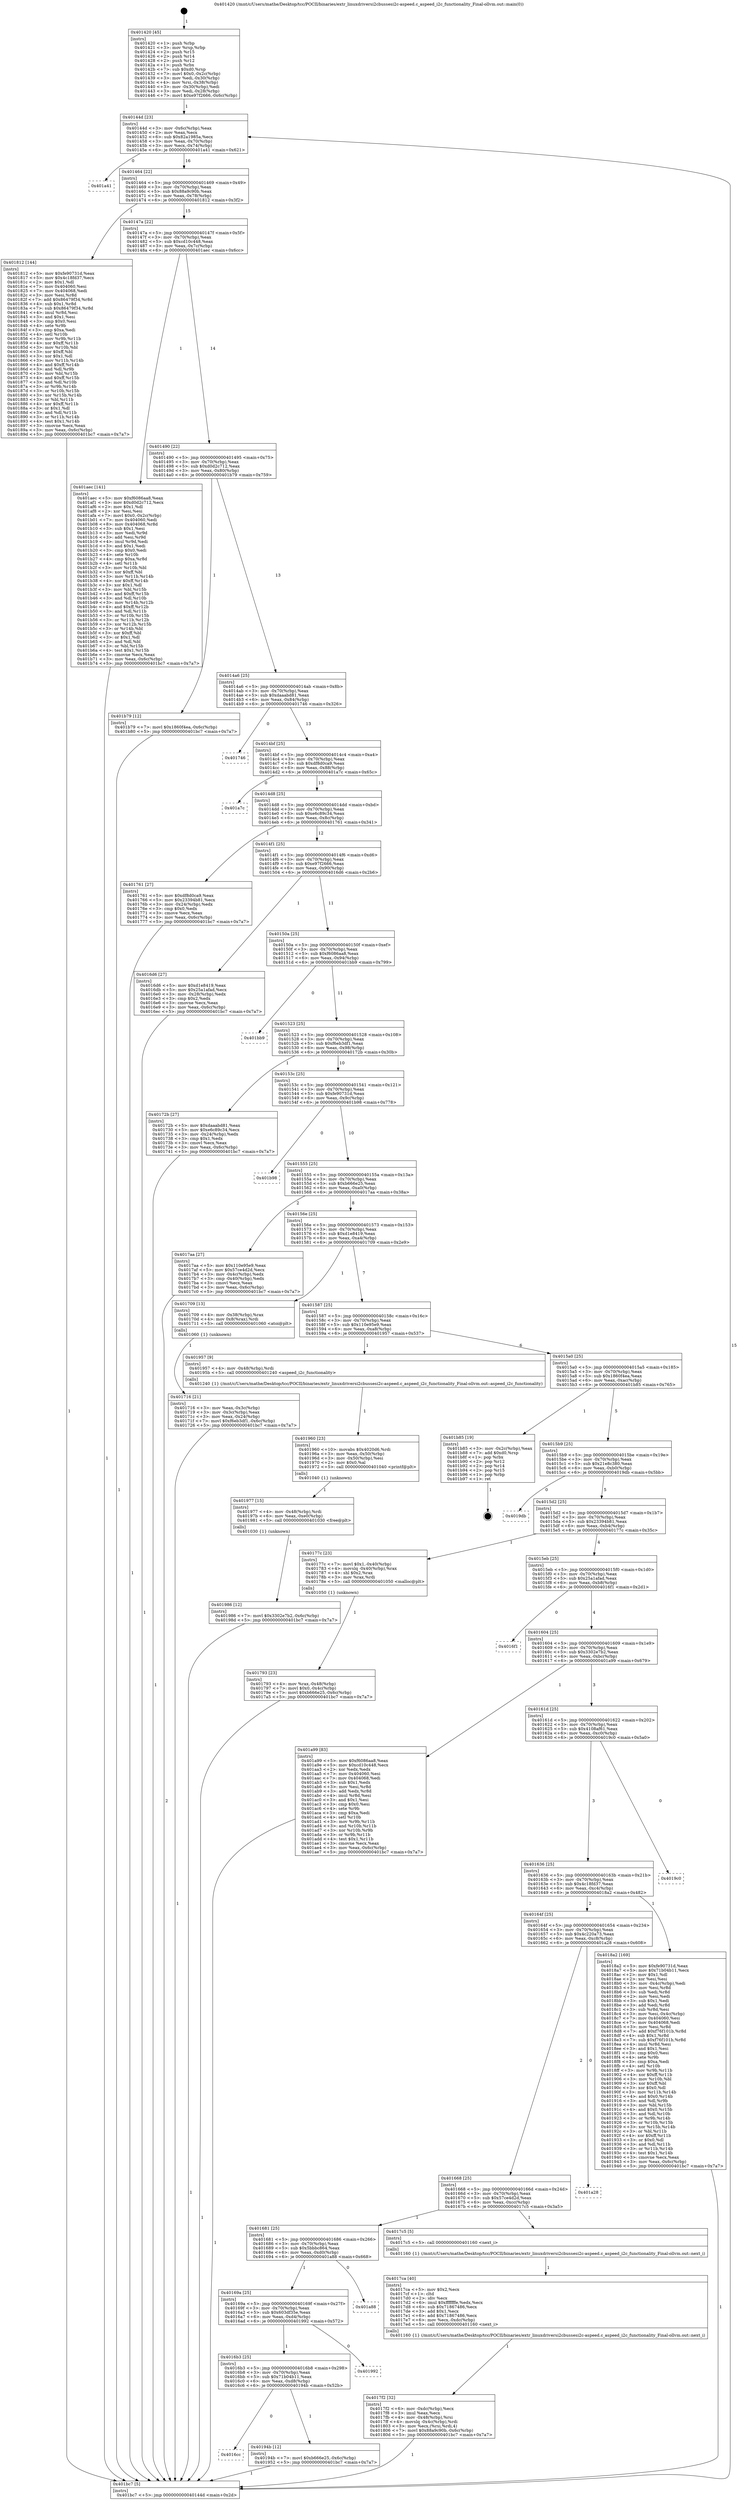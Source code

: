 digraph "0x401420" {
  label = "0x401420 (/mnt/c/Users/mathe/Desktop/tcc/POCII/binaries/extr_linuxdriversi2cbussesi2c-aspeed.c_aspeed_i2c_functionality_Final-ollvm.out::main(0))"
  labelloc = "t"
  node[shape=record]

  Entry [label="",width=0.3,height=0.3,shape=circle,fillcolor=black,style=filled]
  "0x40144d" [label="{
     0x40144d [23]\l
     | [instrs]\l
     &nbsp;&nbsp;0x40144d \<+3\>: mov -0x6c(%rbp),%eax\l
     &nbsp;&nbsp;0x401450 \<+2\>: mov %eax,%ecx\l
     &nbsp;&nbsp;0x401452 \<+6\>: sub $0x82a1985a,%ecx\l
     &nbsp;&nbsp;0x401458 \<+3\>: mov %eax,-0x70(%rbp)\l
     &nbsp;&nbsp;0x40145b \<+3\>: mov %ecx,-0x74(%rbp)\l
     &nbsp;&nbsp;0x40145e \<+6\>: je 0000000000401a41 \<main+0x621\>\l
  }"]
  "0x401a41" [label="{
     0x401a41\l
  }", style=dashed]
  "0x401464" [label="{
     0x401464 [22]\l
     | [instrs]\l
     &nbsp;&nbsp;0x401464 \<+5\>: jmp 0000000000401469 \<main+0x49\>\l
     &nbsp;&nbsp;0x401469 \<+3\>: mov -0x70(%rbp),%eax\l
     &nbsp;&nbsp;0x40146c \<+5\>: sub $0x88a9c90b,%eax\l
     &nbsp;&nbsp;0x401471 \<+3\>: mov %eax,-0x78(%rbp)\l
     &nbsp;&nbsp;0x401474 \<+6\>: je 0000000000401812 \<main+0x3f2\>\l
  }"]
  Exit [label="",width=0.3,height=0.3,shape=circle,fillcolor=black,style=filled,peripheries=2]
  "0x401812" [label="{
     0x401812 [144]\l
     | [instrs]\l
     &nbsp;&nbsp;0x401812 \<+5\>: mov $0xfe90731d,%eax\l
     &nbsp;&nbsp;0x401817 \<+5\>: mov $0x4c18fd37,%ecx\l
     &nbsp;&nbsp;0x40181c \<+2\>: mov $0x1,%dl\l
     &nbsp;&nbsp;0x40181e \<+7\>: mov 0x404060,%esi\l
     &nbsp;&nbsp;0x401825 \<+7\>: mov 0x404068,%edi\l
     &nbsp;&nbsp;0x40182c \<+3\>: mov %esi,%r8d\l
     &nbsp;&nbsp;0x40182f \<+7\>: add $0x86479f34,%r8d\l
     &nbsp;&nbsp;0x401836 \<+4\>: sub $0x1,%r8d\l
     &nbsp;&nbsp;0x40183a \<+7\>: sub $0x86479f34,%r8d\l
     &nbsp;&nbsp;0x401841 \<+4\>: imul %r8d,%esi\l
     &nbsp;&nbsp;0x401845 \<+3\>: and $0x1,%esi\l
     &nbsp;&nbsp;0x401848 \<+3\>: cmp $0x0,%esi\l
     &nbsp;&nbsp;0x40184b \<+4\>: sete %r9b\l
     &nbsp;&nbsp;0x40184f \<+3\>: cmp $0xa,%edi\l
     &nbsp;&nbsp;0x401852 \<+4\>: setl %r10b\l
     &nbsp;&nbsp;0x401856 \<+3\>: mov %r9b,%r11b\l
     &nbsp;&nbsp;0x401859 \<+4\>: xor $0xff,%r11b\l
     &nbsp;&nbsp;0x40185d \<+3\>: mov %r10b,%bl\l
     &nbsp;&nbsp;0x401860 \<+3\>: xor $0xff,%bl\l
     &nbsp;&nbsp;0x401863 \<+3\>: xor $0x1,%dl\l
     &nbsp;&nbsp;0x401866 \<+3\>: mov %r11b,%r14b\l
     &nbsp;&nbsp;0x401869 \<+4\>: and $0xff,%r14b\l
     &nbsp;&nbsp;0x40186d \<+3\>: and %dl,%r9b\l
     &nbsp;&nbsp;0x401870 \<+3\>: mov %bl,%r15b\l
     &nbsp;&nbsp;0x401873 \<+4\>: and $0xff,%r15b\l
     &nbsp;&nbsp;0x401877 \<+3\>: and %dl,%r10b\l
     &nbsp;&nbsp;0x40187a \<+3\>: or %r9b,%r14b\l
     &nbsp;&nbsp;0x40187d \<+3\>: or %r10b,%r15b\l
     &nbsp;&nbsp;0x401880 \<+3\>: xor %r15b,%r14b\l
     &nbsp;&nbsp;0x401883 \<+3\>: or %bl,%r11b\l
     &nbsp;&nbsp;0x401886 \<+4\>: xor $0xff,%r11b\l
     &nbsp;&nbsp;0x40188a \<+3\>: or $0x1,%dl\l
     &nbsp;&nbsp;0x40188d \<+3\>: and %dl,%r11b\l
     &nbsp;&nbsp;0x401890 \<+3\>: or %r11b,%r14b\l
     &nbsp;&nbsp;0x401893 \<+4\>: test $0x1,%r14b\l
     &nbsp;&nbsp;0x401897 \<+3\>: cmovne %ecx,%eax\l
     &nbsp;&nbsp;0x40189a \<+3\>: mov %eax,-0x6c(%rbp)\l
     &nbsp;&nbsp;0x40189d \<+5\>: jmp 0000000000401bc7 \<main+0x7a7\>\l
  }"]
  "0x40147a" [label="{
     0x40147a [22]\l
     | [instrs]\l
     &nbsp;&nbsp;0x40147a \<+5\>: jmp 000000000040147f \<main+0x5f\>\l
     &nbsp;&nbsp;0x40147f \<+3\>: mov -0x70(%rbp),%eax\l
     &nbsp;&nbsp;0x401482 \<+5\>: sub $0xcd10c448,%eax\l
     &nbsp;&nbsp;0x401487 \<+3\>: mov %eax,-0x7c(%rbp)\l
     &nbsp;&nbsp;0x40148a \<+6\>: je 0000000000401aec \<main+0x6cc\>\l
  }"]
  "0x401986" [label="{
     0x401986 [12]\l
     | [instrs]\l
     &nbsp;&nbsp;0x401986 \<+7\>: movl $0x3302e7b2,-0x6c(%rbp)\l
     &nbsp;&nbsp;0x40198d \<+5\>: jmp 0000000000401bc7 \<main+0x7a7\>\l
  }"]
  "0x401aec" [label="{
     0x401aec [141]\l
     | [instrs]\l
     &nbsp;&nbsp;0x401aec \<+5\>: mov $0xf6086aa8,%eax\l
     &nbsp;&nbsp;0x401af1 \<+5\>: mov $0xd0d2c712,%ecx\l
     &nbsp;&nbsp;0x401af6 \<+2\>: mov $0x1,%dl\l
     &nbsp;&nbsp;0x401af8 \<+2\>: xor %esi,%esi\l
     &nbsp;&nbsp;0x401afa \<+7\>: movl $0x0,-0x2c(%rbp)\l
     &nbsp;&nbsp;0x401b01 \<+7\>: mov 0x404060,%edi\l
     &nbsp;&nbsp;0x401b08 \<+8\>: mov 0x404068,%r8d\l
     &nbsp;&nbsp;0x401b10 \<+3\>: sub $0x1,%esi\l
     &nbsp;&nbsp;0x401b13 \<+3\>: mov %edi,%r9d\l
     &nbsp;&nbsp;0x401b16 \<+3\>: add %esi,%r9d\l
     &nbsp;&nbsp;0x401b19 \<+4\>: imul %r9d,%edi\l
     &nbsp;&nbsp;0x401b1d \<+3\>: and $0x1,%edi\l
     &nbsp;&nbsp;0x401b20 \<+3\>: cmp $0x0,%edi\l
     &nbsp;&nbsp;0x401b23 \<+4\>: sete %r10b\l
     &nbsp;&nbsp;0x401b27 \<+4\>: cmp $0xa,%r8d\l
     &nbsp;&nbsp;0x401b2b \<+4\>: setl %r11b\l
     &nbsp;&nbsp;0x401b2f \<+3\>: mov %r10b,%bl\l
     &nbsp;&nbsp;0x401b32 \<+3\>: xor $0xff,%bl\l
     &nbsp;&nbsp;0x401b35 \<+3\>: mov %r11b,%r14b\l
     &nbsp;&nbsp;0x401b38 \<+4\>: xor $0xff,%r14b\l
     &nbsp;&nbsp;0x401b3c \<+3\>: xor $0x1,%dl\l
     &nbsp;&nbsp;0x401b3f \<+3\>: mov %bl,%r15b\l
     &nbsp;&nbsp;0x401b42 \<+4\>: and $0xff,%r15b\l
     &nbsp;&nbsp;0x401b46 \<+3\>: and %dl,%r10b\l
     &nbsp;&nbsp;0x401b49 \<+3\>: mov %r14b,%r12b\l
     &nbsp;&nbsp;0x401b4c \<+4\>: and $0xff,%r12b\l
     &nbsp;&nbsp;0x401b50 \<+3\>: and %dl,%r11b\l
     &nbsp;&nbsp;0x401b53 \<+3\>: or %r10b,%r15b\l
     &nbsp;&nbsp;0x401b56 \<+3\>: or %r11b,%r12b\l
     &nbsp;&nbsp;0x401b59 \<+3\>: xor %r12b,%r15b\l
     &nbsp;&nbsp;0x401b5c \<+3\>: or %r14b,%bl\l
     &nbsp;&nbsp;0x401b5f \<+3\>: xor $0xff,%bl\l
     &nbsp;&nbsp;0x401b62 \<+3\>: or $0x1,%dl\l
     &nbsp;&nbsp;0x401b65 \<+2\>: and %dl,%bl\l
     &nbsp;&nbsp;0x401b67 \<+3\>: or %bl,%r15b\l
     &nbsp;&nbsp;0x401b6a \<+4\>: test $0x1,%r15b\l
     &nbsp;&nbsp;0x401b6e \<+3\>: cmovne %ecx,%eax\l
     &nbsp;&nbsp;0x401b71 \<+3\>: mov %eax,-0x6c(%rbp)\l
     &nbsp;&nbsp;0x401b74 \<+5\>: jmp 0000000000401bc7 \<main+0x7a7\>\l
  }"]
  "0x401490" [label="{
     0x401490 [22]\l
     | [instrs]\l
     &nbsp;&nbsp;0x401490 \<+5\>: jmp 0000000000401495 \<main+0x75\>\l
     &nbsp;&nbsp;0x401495 \<+3\>: mov -0x70(%rbp),%eax\l
     &nbsp;&nbsp;0x401498 \<+5\>: sub $0xd0d2c712,%eax\l
     &nbsp;&nbsp;0x40149d \<+3\>: mov %eax,-0x80(%rbp)\l
     &nbsp;&nbsp;0x4014a0 \<+6\>: je 0000000000401b79 \<main+0x759\>\l
  }"]
  "0x401977" [label="{
     0x401977 [15]\l
     | [instrs]\l
     &nbsp;&nbsp;0x401977 \<+4\>: mov -0x48(%rbp),%rdi\l
     &nbsp;&nbsp;0x40197b \<+6\>: mov %eax,-0xe0(%rbp)\l
     &nbsp;&nbsp;0x401981 \<+5\>: call 0000000000401030 \<free@plt\>\l
     | [calls]\l
     &nbsp;&nbsp;0x401030 \{1\} (unknown)\l
  }"]
  "0x401b79" [label="{
     0x401b79 [12]\l
     | [instrs]\l
     &nbsp;&nbsp;0x401b79 \<+7\>: movl $0x1860f4ea,-0x6c(%rbp)\l
     &nbsp;&nbsp;0x401b80 \<+5\>: jmp 0000000000401bc7 \<main+0x7a7\>\l
  }"]
  "0x4014a6" [label="{
     0x4014a6 [25]\l
     | [instrs]\l
     &nbsp;&nbsp;0x4014a6 \<+5\>: jmp 00000000004014ab \<main+0x8b\>\l
     &nbsp;&nbsp;0x4014ab \<+3\>: mov -0x70(%rbp),%eax\l
     &nbsp;&nbsp;0x4014ae \<+5\>: sub $0xdaaabd81,%eax\l
     &nbsp;&nbsp;0x4014b3 \<+6\>: mov %eax,-0x84(%rbp)\l
     &nbsp;&nbsp;0x4014b9 \<+6\>: je 0000000000401746 \<main+0x326\>\l
  }"]
  "0x401960" [label="{
     0x401960 [23]\l
     | [instrs]\l
     &nbsp;&nbsp;0x401960 \<+10\>: movabs $0x4020d6,%rdi\l
     &nbsp;&nbsp;0x40196a \<+3\>: mov %eax,-0x50(%rbp)\l
     &nbsp;&nbsp;0x40196d \<+3\>: mov -0x50(%rbp),%esi\l
     &nbsp;&nbsp;0x401970 \<+2\>: mov $0x0,%al\l
     &nbsp;&nbsp;0x401972 \<+5\>: call 0000000000401040 \<printf@plt\>\l
     | [calls]\l
     &nbsp;&nbsp;0x401040 \{1\} (unknown)\l
  }"]
  "0x401746" [label="{
     0x401746\l
  }", style=dashed]
  "0x4014bf" [label="{
     0x4014bf [25]\l
     | [instrs]\l
     &nbsp;&nbsp;0x4014bf \<+5\>: jmp 00000000004014c4 \<main+0xa4\>\l
     &nbsp;&nbsp;0x4014c4 \<+3\>: mov -0x70(%rbp),%eax\l
     &nbsp;&nbsp;0x4014c7 \<+5\>: sub $0xdf8d0ca9,%eax\l
     &nbsp;&nbsp;0x4014cc \<+6\>: mov %eax,-0x88(%rbp)\l
     &nbsp;&nbsp;0x4014d2 \<+6\>: je 0000000000401a7c \<main+0x65c\>\l
  }"]
  "0x4016cc" [label="{
     0x4016cc\l
  }", style=dashed]
  "0x401a7c" [label="{
     0x401a7c\l
  }", style=dashed]
  "0x4014d8" [label="{
     0x4014d8 [25]\l
     | [instrs]\l
     &nbsp;&nbsp;0x4014d8 \<+5\>: jmp 00000000004014dd \<main+0xbd\>\l
     &nbsp;&nbsp;0x4014dd \<+3\>: mov -0x70(%rbp),%eax\l
     &nbsp;&nbsp;0x4014e0 \<+5\>: sub $0xe6c89c34,%eax\l
     &nbsp;&nbsp;0x4014e5 \<+6\>: mov %eax,-0x8c(%rbp)\l
     &nbsp;&nbsp;0x4014eb \<+6\>: je 0000000000401761 \<main+0x341\>\l
  }"]
  "0x40194b" [label="{
     0x40194b [12]\l
     | [instrs]\l
     &nbsp;&nbsp;0x40194b \<+7\>: movl $0xb666e25,-0x6c(%rbp)\l
     &nbsp;&nbsp;0x401952 \<+5\>: jmp 0000000000401bc7 \<main+0x7a7\>\l
  }"]
  "0x401761" [label="{
     0x401761 [27]\l
     | [instrs]\l
     &nbsp;&nbsp;0x401761 \<+5\>: mov $0xdf8d0ca9,%eax\l
     &nbsp;&nbsp;0x401766 \<+5\>: mov $0x23394b81,%ecx\l
     &nbsp;&nbsp;0x40176b \<+3\>: mov -0x24(%rbp),%edx\l
     &nbsp;&nbsp;0x40176e \<+3\>: cmp $0x0,%edx\l
     &nbsp;&nbsp;0x401771 \<+3\>: cmove %ecx,%eax\l
     &nbsp;&nbsp;0x401774 \<+3\>: mov %eax,-0x6c(%rbp)\l
     &nbsp;&nbsp;0x401777 \<+5\>: jmp 0000000000401bc7 \<main+0x7a7\>\l
  }"]
  "0x4014f1" [label="{
     0x4014f1 [25]\l
     | [instrs]\l
     &nbsp;&nbsp;0x4014f1 \<+5\>: jmp 00000000004014f6 \<main+0xd6\>\l
     &nbsp;&nbsp;0x4014f6 \<+3\>: mov -0x70(%rbp),%eax\l
     &nbsp;&nbsp;0x4014f9 \<+5\>: sub $0xe97f2666,%eax\l
     &nbsp;&nbsp;0x4014fe \<+6\>: mov %eax,-0x90(%rbp)\l
     &nbsp;&nbsp;0x401504 \<+6\>: je 00000000004016d6 \<main+0x2b6\>\l
  }"]
  "0x4016b3" [label="{
     0x4016b3 [25]\l
     | [instrs]\l
     &nbsp;&nbsp;0x4016b3 \<+5\>: jmp 00000000004016b8 \<main+0x298\>\l
     &nbsp;&nbsp;0x4016b8 \<+3\>: mov -0x70(%rbp),%eax\l
     &nbsp;&nbsp;0x4016bb \<+5\>: sub $0x71b04b11,%eax\l
     &nbsp;&nbsp;0x4016c0 \<+6\>: mov %eax,-0xd8(%rbp)\l
     &nbsp;&nbsp;0x4016c6 \<+6\>: je 000000000040194b \<main+0x52b\>\l
  }"]
  "0x4016d6" [label="{
     0x4016d6 [27]\l
     | [instrs]\l
     &nbsp;&nbsp;0x4016d6 \<+5\>: mov $0xd1e8419,%eax\l
     &nbsp;&nbsp;0x4016db \<+5\>: mov $0x25a1afad,%ecx\l
     &nbsp;&nbsp;0x4016e0 \<+3\>: mov -0x28(%rbp),%edx\l
     &nbsp;&nbsp;0x4016e3 \<+3\>: cmp $0x2,%edx\l
     &nbsp;&nbsp;0x4016e6 \<+3\>: cmovne %ecx,%eax\l
     &nbsp;&nbsp;0x4016e9 \<+3\>: mov %eax,-0x6c(%rbp)\l
     &nbsp;&nbsp;0x4016ec \<+5\>: jmp 0000000000401bc7 \<main+0x7a7\>\l
  }"]
  "0x40150a" [label="{
     0x40150a [25]\l
     | [instrs]\l
     &nbsp;&nbsp;0x40150a \<+5\>: jmp 000000000040150f \<main+0xef\>\l
     &nbsp;&nbsp;0x40150f \<+3\>: mov -0x70(%rbp),%eax\l
     &nbsp;&nbsp;0x401512 \<+5\>: sub $0xf6086aa8,%eax\l
     &nbsp;&nbsp;0x401517 \<+6\>: mov %eax,-0x94(%rbp)\l
     &nbsp;&nbsp;0x40151d \<+6\>: je 0000000000401bb9 \<main+0x799\>\l
  }"]
  "0x401bc7" [label="{
     0x401bc7 [5]\l
     | [instrs]\l
     &nbsp;&nbsp;0x401bc7 \<+5\>: jmp 000000000040144d \<main+0x2d\>\l
  }"]
  "0x401420" [label="{
     0x401420 [45]\l
     | [instrs]\l
     &nbsp;&nbsp;0x401420 \<+1\>: push %rbp\l
     &nbsp;&nbsp;0x401421 \<+3\>: mov %rsp,%rbp\l
     &nbsp;&nbsp;0x401424 \<+2\>: push %r15\l
     &nbsp;&nbsp;0x401426 \<+2\>: push %r14\l
     &nbsp;&nbsp;0x401428 \<+2\>: push %r12\l
     &nbsp;&nbsp;0x40142a \<+1\>: push %rbx\l
     &nbsp;&nbsp;0x40142b \<+7\>: sub $0xd0,%rsp\l
     &nbsp;&nbsp;0x401432 \<+7\>: movl $0x0,-0x2c(%rbp)\l
     &nbsp;&nbsp;0x401439 \<+3\>: mov %edi,-0x30(%rbp)\l
     &nbsp;&nbsp;0x40143c \<+4\>: mov %rsi,-0x38(%rbp)\l
     &nbsp;&nbsp;0x401440 \<+3\>: mov -0x30(%rbp),%edi\l
     &nbsp;&nbsp;0x401443 \<+3\>: mov %edi,-0x28(%rbp)\l
     &nbsp;&nbsp;0x401446 \<+7\>: movl $0xe97f2666,-0x6c(%rbp)\l
  }"]
  "0x401992" [label="{
     0x401992\l
  }", style=dashed]
  "0x401bb9" [label="{
     0x401bb9\l
  }", style=dashed]
  "0x401523" [label="{
     0x401523 [25]\l
     | [instrs]\l
     &nbsp;&nbsp;0x401523 \<+5\>: jmp 0000000000401528 \<main+0x108\>\l
     &nbsp;&nbsp;0x401528 \<+3\>: mov -0x70(%rbp),%eax\l
     &nbsp;&nbsp;0x40152b \<+5\>: sub $0xf6eb3df1,%eax\l
     &nbsp;&nbsp;0x401530 \<+6\>: mov %eax,-0x98(%rbp)\l
     &nbsp;&nbsp;0x401536 \<+6\>: je 000000000040172b \<main+0x30b\>\l
  }"]
  "0x40169a" [label="{
     0x40169a [25]\l
     | [instrs]\l
     &nbsp;&nbsp;0x40169a \<+5\>: jmp 000000000040169f \<main+0x27f\>\l
     &nbsp;&nbsp;0x40169f \<+3\>: mov -0x70(%rbp),%eax\l
     &nbsp;&nbsp;0x4016a2 \<+5\>: sub $0x603df35e,%eax\l
     &nbsp;&nbsp;0x4016a7 \<+6\>: mov %eax,-0xd4(%rbp)\l
     &nbsp;&nbsp;0x4016ad \<+6\>: je 0000000000401992 \<main+0x572\>\l
  }"]
  "0x40172b" [label="{
     0x40172b [27]\l
     | [instrs]\l
     &nbsp;&nbsp;0x40172b \<+5\>: mov $0xdaaabd81,%eax\l
     &nbsp;&nbsp;0x401730 \<+5\>: mov $0xe6c89c34,%ecx\l
     &nbsp;&nbsp;0x401735 \<+3\>: mov -0x24(%rbp),%edx\l
     &nbsp;&nbsp;0x401738 \<+3\>: cmp $0x1,%edx\l
     &nbsp;&nbsp;0x40173b \<+3\>: cmovl %ecx,%eax\l
     &nbsp;&nbsp;0x40173e \<+3\>: mov %eax,-0x6c(%rbp)\l
     &nbsp;&nbsp;0x401741 \<+5\>: jmp 0000000000401bc7 \<main+0x7a7\>\l
  }"]
  "0x40153c" [label="{
     0x40153c [25]\l
     | [instrs]\l
     &nbsp;&nbsp;0x40153c \<+5\>: jmp 0000000000401541 \<main+0x121\>\l
     &nbsp;&nbsp;0x401541 \<+3\>: mov -0x70(%rbp),%eax\l
     &nbsp;&nbsp;0x401544 \<+5\>: sub $0xfe90731d,%eax\l
     &nbsp;&nbsp;0x401549 \<+6\>: mov %eax,-0x9c(%rbp)\l
     &nbsp;&nbsp;0x40154f \<+6\>: je 0000000000401b98 \<main+0x778\>\l
  }"]
  "0x401a88" [label="{
     0x401a88\l
  }", style=dashed]
  "0x401b98" [label="{
     0x401b98\l
  }", style=dashed]
  "0x401555" [label="{
     0x401555 [25]\l
     | [instrs]\l
     &nbsp;&nbsp;0x401555 \<+5\>: jmp 000000000040155a \<main+0x13a\>\l
     &nbsp;&nbsp;0x40155a \<+3\>: mov -0x70(%rbp),%eax\l
     &nbsp;&nbsp;0x40155d \<+5\>: sub $0xb666e25,%eax\l
     &nbsp;&nbsp;0x401562 \<+6\>: mov %eax,-0xa0(%rbp)\l
     &nbsp;&nbsp;0x401568 \<+6\>: je 00000000004017aa \<main+0x38a\>\l
  }"]
  "0x4017f2" [label="{
     0x4017f2 [32]\l
     | [instrs]\l
     &nbsp;&nbsp;0x4017f2 \<+6\>: mov -0xdc(%rbp),%ecx\l
     &nbsp;&nbsp;0x4017f8 \<+3\>: imul %eax,%ecx\l
     &nbsp;&nbsp;0x4017fb \<+4\>: mov -0x48(%rbp),%rsi\l
     &nbsp;&nbsp;0x4017ff \<+4\>: movslq -0x4c(%rbp),%rdi\l
     &nbsp;&nbsp;0x401803 \<+3\>: mov %ecx,(%rsi,%rdi,4)\l
     &nbsp;&nbsp;0x401806 \<+7\>: movl $0x88a9c90b,-0x6c(%rbp)\l
     &nbsp;&nbsp;0x40180d \<+5\>: jmp 0000000000401bc7 \<main+0x7a7\>\l
  }"]
  "0x4017aa" [label="{
     0x4017aa [27]\l
     | [instrs]\l
     &nbsp;&nbsp;0x4017aa \<+5\>: mov $0x110e95e9,%eax\l
     &nbsp;&nbsp;0x4017af \<+5\>: mov $0x57ce4d2d,%ecx\l
     &nbsp;&nbsp;0x4017b4 \<+3\>: mov -0x4c(%rbp),%edx\l
     &nbsp;&nbsp;0x4017b7 \<+3\>: cmp -0x40(%rbp),%edx\l
     &nbsp;&nbsp;0x4017ba \<+3\>: cmovl %ecx,%eax\l
     &nbsp;&nbsp;0x4017bd \<+3\>: mov %eax,-0x6c(%rbp)\l
     &nbsp;&nbsp;0x4017c0 \<+5\>: jmp 0000000000401bc7 \<main+0x7a7\>\l
  }"]
  "0x40156e" [label="{
     0x40156e [25]\l
     | [instrs]\l
     &nbsp;&nbsp;0x40156e \<+5\>: jmp 0000000000401573 \<main+0x153\>\l
     &nbsp;&nbsp;0x401573 \<+3\>: mov -0x70(%rbp),%eax\l
     &nbsp;&nbsp;0x401576 \<+5\>: sub $0xd1e8419,%eax\l
     &nbsp;&nbsp;0x40157b \<+6\>: mov %eax,-0xa4(%rbp)\l
     &nbsp;&nbsp;0x401581 \<+6\>: je 0000000000401709 \<main+0x2e9\>\l
  }"]
  "0x4017ca" [label="{
     0x4017ca [40]\l
     | [instrs]\l
     &nbsp;&nbsp;0x4017ca \<+5\>: mov $0x2,%ecx\l
     &nbsp;&nbsp;0x4017cf \<+1\>: cltd\l
     &nbsp;&nbsp;0x4017d0 \<+2\>: idiv %ecx\l
     &nbsp;&nbsp;0x4017d2 \<+6\>: imul $0xfffffffe,%edx,%ecx\l
     &nbsp;&nbsp;0x4017d8 \<+6\>: sub $0x71867486,%ecx\l
     &nbsp;&nbsp;0x4017de \<+3\>: add $0x1,%ecx\l
     &nbsp;&nbsp;0x4017e1 \<+6\>: add $0x71867486,%ecx\l
     &nbsp;&nbsp;0x4017e7 \<+6\>: mov %ecx,-0xdc(%rbp)\l
     &nbsp;&nbsp;0x4017ed \<+5\>: call 0000000000401160 \<next_i\>\l
     | [calls]\l
     &nbsp;&nbsp;0x401160 \{1\} (/mnt/c/Users/mathe/Desktop/tcc/POCII/binaries/extr_linuxdriversi2cbussesi2c-aspeed.c_aspeed_i2c_functionality_Final-ollvm.out::next_i)\l
  }"]
  "0x401709" [label="{
     0x401709 [13]\l
     | [instrs]\l
     &nbsp;&nbsp;0x401709 \<+4\>: mov -0x38(%rbp),%rax\l
     &nbsp;&nbsp;0x40170d \<+4\>: mov 0x8(%rax),%rdi\l
     &nbsp;&nbsp;0x401711 \<+5\>: call 0000000000401060 \<atoi@plt\>\l
     | [calls]\l
     &nbsp;&nbsp;0x401060 \{1\} (unknown)\l
  }"]
  "0x401587" [label="{
     0x401587 [25]\l
     | [instrs]\l
     &nbsp;&nbsp;0x401587 \<+5\>: jmp 000000000040158c \<main+0x16c\>\l
     &nbsp;&nbsp;0x40158c \<+3\>: mov -0x70(%rbp),%eax\l
     &nbsp;&nbsp;0x40158f \<+5\>: sub $0x110e95e9,%eax\l
     &nbsp;&nbsp;0x401594 \<+6\>: mov %eax,-0xa8(%rbp)\l
     &nbsp;&nbsp;0x40159a \<+6\>: je 0000000000401957 \<main+0x537\>\l
  }"]
  "0x401716" [label="{
     0x401716 [21]\l
     | [instrs]\l
     &nbsp;&nbsp;0x401716 \<+3\>: mov %eax,-0x3c(%rbp)\l
     &nbsp;&nbsp;0x401719 \<+3\>: mov -0x3c(%rbp),%eax\l
     &nbsp;&nbsp;0x40171c \<+3\>: mov %eax,-0x24(%rbp)\l
     &nbsp;&nbsp;0x40171f \<+7\>: movl $0xf6eb3df1,-0x6c(%rbp)\l
     &nbsp;&nbsp;0x401726 \<+5\>: jmp 0000000000401bc7 \<main+0x7a7\>\l
  }"]
  "0x401681" [label="{
     0x401681 [25]\l
     | [instrs]\l
     &nbsp;&nbsp;0x401681 \<+5\>: jmp 0000000000401686 \<main+0x266\>\l
     &nbsp;&nbsp;0x401686 \<+3\>: mov -0x70(%rbp),%eax\l
     &nbsp;&nbsp;0x401689 \<+5\>: sub $0x5bbbc864,%eax\l
     &nbsp;&nbsp;0x40168e \<+6\>: mov %eax,-0xd0(%rbp)\l
     &nbsp;&nbsp;0x401694 \<+6\>: je 0000000000401a88 \<main+0x668\>\l
  }"]
  "0x401957" [label="{
     0x401957 [9]\l
     | [instrs]\l
     &nbsp;&nbsp;0x401957 \<+4\>: mov -0x48(%rbp),%rdi\l
     &nbsp;&nbsp;0x40195b \<+5\>: call 0000000000401240 \<aspeed_i2c_functionality\>\l
     | [calls]\l
     &nbsp;&nbsp;0x401240 \{1\} (/mnt/c/Users/mathe/Desktop/tcc/POCII/binaries/extr_linuxdriversi2cbussesi2c-aspeed.c_aspeed_i2c_functionality_Final-ollvm.out::aspeed_i2c_functionality)\l
  }"]
  "0x4015a0" [label="{
     0x4015a0 [25]\l
     | [instrs]\l
     &nbsp;&nbsp;0x4015a0 \<+5\>: jmp 00000000004015a5 \<main+0x185\>\l
     &nbsp;&nbsp;0x4015a5 \<+3\>: mov -0x70(%rbp),%eax\l
     &nbsp;&nbsp;0x4015a8 \<+5\>: sub $0x1860f4ea,%eax\l
     &nbsp;&nbsp;0x4015ad \<+6\>: mov %eax,-0xac(%rbp)\l
     &nbsp;&nbsp;0x4015b3 \<+6\>: je 0000000000401b85 \<main+0x765\>\l
  }"]
  "0x4017c5" [label="{
     0x4017c5 [5]\l
     | [instrs]\l
     &nbsp;&nbsp;0x4017c5 \<+5\>: call 0000000000401160 \<next_i\>\l
     | [calls]\l
     &nbsp;&nbsp;0x401160 \{1\} (/mnt/c/Users/mathe/Desktop/tcc/POCII/binaries/extr_linuxdriversi2cbussesi2c-aspeed.c_aspeed_i2c_functionality_Final-ollvm.out::next_i)\l
  }"]
  "0x401b85" [label="{
     0x401b85 [19]\l
     | [instrs]\l
     &nbsp;&nbsp;0x401b85 \<+3\>: mov -0x2c(%rbp),%eax\l
     &nbsp;&nbsp;0x401b88 \<+7\>: add $0xd0,%rsp\l
     &nbsp;&nbsp;0x401b8f \<+1\>: pop %rbx\l
     &nbsp;&nbsp;0x401b90 \<+2\>: pop %r12\l
     &nbsp;&nbsp;0x401b92 \<+2\>: pop %r14\l
     &nbsp;&nbsp;0x401b94 \<+2\>: pop %r15\l
     &nbsp;&nbsp;0x401b96 \<+1\>: pop %rbp\l
     &nbsp;&nbsp;0x401b97 \<+1\>: ret\l
  }"]
  "0x4015b9" [label="{
     0x4015b9 [25]\l
     | [instrs]\l
     &nbsp;&nbsp;0x4015b9 \<+5\>: jmp 00000000004015be \<main+0x19e\>\l
     &nbsp;&nbsp;0x4015be \<+3\>: mov -0x70(%rbp),%eax\l
     &nbsp;&nbsp;0x4015c1 \<+5\>: sub $0x21e8c380,%eax\l
     &nbsp;&nbsp;0x4015c6 \<+6\>: mov %eax,-0xb0(%rbp)\l
     &nbsp;&nbsp;0x4015cc \<+6\>: je 00000000004019db \<main+0x5bb\>\l
  }"]
  "0x401668" [label="{
     0x401668 [25]\l
     | [instrs]\l
     &nbsp;&nbsp;0x401668 \<+5\>: jmp 000000000040166d \<main+0x24d\>\l
     &nbsp;&nbsp;0x40166d \<+3\>: mov -0x70(%rbp),%eax\l
     &nbsp;&nbsp;0x401670 \<+5\>: sub $0x57ce4d2d,%eax\l
     &nbsp;&nbsp;0x401675 \<+6\>: mov %eax,-0xcc(%rbp)\l
     &nbsp;&nbsp;0x40167b \<+6\>: je 00000000004017c5 \<main+0x3a5\>\l
  }"]
  "0x4019db" [label="{
     0x4019db\l
  }", style=dashed]
  "0x4015d2" [label="{
     0x4015d2 [25]\l
     | [instrs]\l
     &nbsp;&nbsp;0x4015d2 \<+5\>: jmp 00000000004015d7 \<main+0x1b7\>\l
     &nbsp;&nbsp;0x4015d7 \<+3\>: mov -0x70(%rbp),%eax\l
     &nbsp;&nbsp;0x4015da \<+5\>: sub $0x23394b81,%eax\l
     &nbsp;&nbsp;0x4015df \<+6\>: mov %eax,-0xb4(%rbp)\l
     &nbsp;&nbsp;0x4015e5 \<+6\>: je 000000000040177c \<main+0x35c\>\l
  }"]
  "0x401a28" [label="{
     0x401a28\l
  }", style=dashed]
  "0x40177c" [label="{
     0x40177c [23]\l
     | [instrs]\l
     &nbsp;&nbsp;0x40177c \<+7\>: movl $0x1,-0x40(%rbp)\l
     &nbsp;&nbsp;0x401783 \<+4\>: movslq -0x40(%rbp),%rax\l
     &nbsp;&nbsp;0x401787 \<+4\>: shl $0x2,%rax\l
     &nbsp;&nbsp;0x40178b \<+3\>: mov %rax,%rdi\l
     &nbsp;&nbsp;0x40178e \<+5\>: call 0000000000401050 \<malloc@plt\>\l
     | [calls]\l
     &nbsp;&nbsp;0x401050 \{1\} (unknown)\l
  }"]
  "0x4015eb" [label="{
     0x4015eb [25]\l
     | [instrs]\l
     &nbsp;&nbsp;0x4015eb \<+5\>: jmp 00000000004015f0 \<main+0x1d0\>\l
     &nbsp;&nbsp;0x4015f0 \<+3\>: mov -0x70(%rbp),%eax\l
     &nbsp;&nbsp;0x4015f3 \<+5\>: sub $0x25a1afad,%eax\l
     &nbsp;&nbsp;0x4015f8 \<+6\>: mov %eax,-0xb8(%rbp)\l
     &nbsp;&nbsp;0x4015fe \<+6\>: je 00000000004016f1 \<main+0x2d1\>\l
  }"]
  "0x401793" [label="{
     0x401793 [23]\l
     | [instrs]\l
     &nbsp;&nbsp;0x401793 \<+4\>: mov %rax,-0x48(%rbp)\l
     &nbsp;&nbsp;0x401797 \<+7\>: movl $0x0,-0x4c(%rbp)\l
     &nbsp;&nbsp;0x40179e \<+7\>: movl $0xb666e25,-0x6c(%rbp)\l
     &nbsp;&nbsp;0x4017a5 \<+5\>: jmp 0000000000401bc7 \<main+0x7a7\>\l
  }"]
  "0x40164f" [label="{
     0x40164f [25]\l
     | [instrs]\l
     &nbsp;&nbsp;0x40164f \<+5\>: jmp 0000000000401654 \<main+0x234\>\l
     &nbsp;&nbsp;0x401654 \<+3\>: mov -0x70(%rbp),%eax\l
     &nbsp;&nbsp;0x401657 \<+5\>: sub $0x4c220a73,%eax\l
     &nbsp;&nbsp;0x40165c \<+6\>: mov %eax,-0xc8(%rbp)\l
     &nbsp;&nbsp;0x401662 \<+6\>: je 0000000000401a28 \<main+0x608\>\l
  }"]
  "0x4016f1" [label="{
     0x4016f1\l
  }", style=dashed]
  "0x401604" [label="{
     0x401604 [25]\l
     | [instrs]\l
     &nbsp;&nbsp;0x401604 \<+5\>: jmp 0000000000401609 \<main+0x1e9\>\l
     &nbsp;&nbsp;0x401609 \<+3\>: mov -0x70(%rbp),%eax\l
     &nbsp;&nbsp;0x40160c \<+5\>: sub $0x3302e7b2,%eax\l
     &nbsp;&nbsp;0x401611 \<+6\>: mov %eax,-0xbc(%rbp)\l
     &nbsp;&nbsp;0x401617 \<+6\>: je 0000000000401a99 \<main+0x679\>\l
  }"]
  "0x4018a2" [label="{
     0x4018a2 [169]\l
     | [instrs]\l
     &nbsp;&nbsp;0x4018a2 \<+5\>: mov $0xfe90731d,%eax\l
     &nbsp;&nbsp;0x4018a7 \<+5\>: mov $0x71b04b11,%ecx\l
     &nbsp;&nbsp;0x4018ac \<+2\>: mov $0x1,%dl\l
     &nbsp;&nbsp;0x4018ae \<+2\>: xor %esi,%esi\l
     &nbsp;&nbsp;0x4018b0 \<+3\>: mov -0x4c(%rbp),%edi\l
     &nbsp;&nbsp;0x4018b3 \<+3\>: mov %esi,%r8d\l
     &nbsp;&nbsp;0x4018b6 \<+3\>: sub %edi,%r8d\l
     &nbsp;&nbsp;0x4018b9 \<+2\>: mov %esi,%edi\l
     &nbsp;&nbsp;0x4018bb \<+3\>: sub $0x1,%edi\l
     &nbsp;&nbsp;0x4018be \<+3\>: add %edi,%r8d\l
     &nbsp;&nbsp;0x4018c1 \<+3\>: sub %r8d,%esi\l
     &nbsp;&nbsp;0x4018c4 \<+3\>: mov %esi,-0x4c(%rbp)\l
     &nbsp;&nbsp;0x4018c7 \<+7\>: mov 0x404060,%esi\l
     &nbsp;&nbsp;0x4018ce \<+7\>: mov 0x404068,%edi\l
     &nbsp;&nbsp;0x4018d5 \<+3\>: mov %esi,%r8d\l
     &nbsp;&nbsp;0x4018d8 \<+7\>: add $0xf76f101b,%r8d\l
     &nbsp;&nbsp;0x4018df \<+4\>: sub $0x1,%r8d\l
     &nbsp;&nbsp;0x4018e3 \<+7\>: sub $0xf76f101b,%r8d\l
     &nbsp;&nbsp;0x4018ea \<+4\>: imul %r8d,%esi\l
     &nbsp;&nbsp;0x4018ee \<+3\>: and $0x1,%esi\l
     &nbsp;&nbsp;0x4018f1 \<+3\>: cmp $0x0,%esi\l
     &nbsp;&nbsp;0x4018f4 \<+4\>: sete %r9b\l
     &nbsp;&nbsp;0x4018f8 \<+3\>: cmp $0xa,%edi\l
     &nbsp;&nbsp;0x4018fb \<+4\>: setl %r10b\l
     &nbsp;&nbsp;0x4018ff \<+3\>: mov %r9b,%r11b\l
     &nbsp;&nbsp;0x401902 \<+4\>: xor $0xff,%r11b\l
     &nbsp;&nbsp;0x401906 \<+3\>: mov %r10b,%bl\l
     &nbsp;&nbsp;0x401909 \<+3\>: xor $0xff,%bl\l
     &nbsp;&nbsp;0x40190c \<+3\>: xor $0x0,%dl\l
     &nbsp;&nbsp;0x40190f \<+3\>: mov %r11b,%r14b\l
     &nbsp;&nbsp;0x401912 \<+4\>: and $0x0,%r14b\l
     &nbsp;&nbsp;0x401916 \<+3\>: and %dl,%r9b\l
     &nbsp;&nbsp;0x401919 \<+3\>: mov %bl,%r15b\l
     &nbsp;&nbsp;0x40191c \<+4\>: and $0x0,%r15b\l
     &nbsp;&nbsp;0x401920 \<+3\>: and %dl,%r10b\l
     &nbsp;&nbsp;0x401923 \<+3\>: or %r9b,%r14b\l
     &nbsp;&nbsp;0x401926 \<+3\>: or %r10b,%r15b\l
     &nbsp;&nbsp;0x401929 \<+3\>: xor %r15b,%r14b\l
     &nbsp;&nbsp;0x40192c \<+3\>: or %bl,%r11b\l
     &nbsp;&nbsp;0x40192f \<+4\>: xor $0xff,%r11b\l
     &nbsp;&nbsp;0x401933 \<+3\>: or $0x0,%dl\l
     &nbsp;&nbsp;0x401936 \<+3\>: and %dl,%r11b\l
     &nbsp;&nbsp;0x401939 \<+3\>: or %r11b,%r14b\l
     &nbsp;&nbsp;0x40193c \<+4\>: test $0x1,%r14b\l
     &nbsp;&nbsp;0x401940 \<+3\>: cmovne %ecx,%eax\l
     &nbsp;&nbsp;0x401943 \<+3\>: mov %eax,-0x6c(%rbp)\l
     &nbsp;&nbsp;0x401946 \<+5\>: jmp 0000000000401bc7 \<main+0x7a7\>\l
  }"]
  "0x401a99" [label="{
     0x401a99 [83]\l
     | [instrs]\l
     &nbsp;&nbsp;0x401a99 \<+5\>: mov $0xf6086aa8,%eax\l
     &nbsp;&nbsp;0x401a9e \<+5\>: mov $0xcd10c448,%ecx\l
     &nbsp;&nbsp;0x401aa3 \<+2\>: xor %edx,%edx\l
     &nbsp;&nbsp;0x401aa5 \<+7\>: mov 0x404060,%esi\l
     &nbsp;&nbsp;0x401aac \<+7\>: mov 0x404068,%edi\l
     &nbsp;&nbsp;0x401ab3 \<+3\>: sub $0x1,%edx\l
     &nbsp;&nbsp;0x401ab6 \<+3\>: mov %esi,%r8d\l
     &nbsp;&nbsp;0x401ab9 \<+3\>: add %edx,%r8d\l
     &nbsp;&nbsp;0x401abc \<+4\>: imul %r8d,%esi\l
     &nbsp;&nbsp;0x401ac0 \<+3\>: and $0x1,%esi\l
     &nbsp;&nbsp;0x401ac3 \<+3\>: cmp $0x0,%esi\l
     &nbsp;&nbsp;0x401ac6 \<+4\>: sete %r9b\l
     &nbsp;&nbsp;0x401aca \<+3\>: cmp $0xa,%edi\l
     &nbsp;&nbsp;0x401acd \<+4\>: setl %r10b\l
     &nbsp;&nbsp;0x401ad1 \<+3\>: mov %r9b,%r11b\l
     &nbsp;&nbsp;0x401ad4 \<+3\>: and %r10b,%r11b\l
     &nbsp;&nbsp;0x401ad7 \<+3\>: xor %r10b,%r9b\l
     &nbsp;&nbsp;0x401ada \<+3\>: or %r9b,%r11b\l
     &nbsp;&nbsp;0x401add \<+4\>: test $0x1,%r11b\l
     &nbsp;&nbsp;0x401ae1 \<+3\>: cmovne %ecx,%eax\l
     &nbsp;&nbsp;0x401ae4 \<+3\>: mov %eax,-0x6c(%rbp)\l
     &nbsp;&nbsp;0x401ae7 \<+5\>: jmp 0000000000401bc7 \<main+0x7a7\>\l
  }"]
  "0x40161d" [label="{
     0x40161d [25]\l
     | [instrs]\l
     &nbsp;&nbsp;0x40161d \<+5\>: jmp 0000000000401622 \<main+0x202\>\l
     &nbsp;&nbsp;0x401622 \<+3\>: mov -0x70(%rbp),%eax\l
     &nbsp;&nbsp;0x401625 \<+5\>: sub $0x4108af61,%eax\l
     &nbsp;&nbsp;0x40162a \<+6\>: mov %eax,-0xc0(%rbp)\l
     &nbsp;&nbsp;0x401630 \<+6\>: je 00000000004019c0 \<main+0x5a0\>\l
  }"]
  "0x401636" [label="{
     0x401636 [25]\l
     | [instrs]\l
     &nbsp;&nbsp;0x401636 \<+5\>: jmp 000000000040163b \<main+0x21b\>\l
     &nbsp;&nbsp;0x40163b \<+3\>: mov -0x70(%rbp),%eax\l
     &nbsp;&nbsp;0x40163e \<+5\>: sub $0x4c18fd37,%eax\l
     &nbsp;&nbsp;0x401643 \<+6\>: mov %eax,-0xc4(%rbp)\l
     &nbsp;&nbsp;0x401649 \<+6\>: je 00000000004018a2 \<main+0x482\>\l
  }"]
  "0x4019c0" [label="{
     0x4019c0\l
  }", style=dashed]
  Entry -> "0x401420" [label=" 1"]
  "0x40144d" -> "0x401a41" [label=" 0"]
  "0x40144d" -> "0x401464" [label=" 16"]
  "0x401b85" -> Exit [label=" 1"]
  "0x401464" -> "0x401812" [label=" 1"]
  "0x401464" -> "0x40147a" [label=" 15"]
  "0x401b79" -> "0x401bc7" [label=" 1"]
  "0x40147a" -> "0x401aec" [label=" 1"]
  "0x40147a" -> "0x401490" [label=" 14"]
  "0x401aec" -> "0x401bc7" [label=" 1"]
  "0x401490" -> "0x401b79" [label=" 1"]
  "0x401490" -> "0x4014a6" [label=" 13"]
  "0x401a99" -> "0x401bc7" [label=" 1"]
  "0x4014a6" -> "0x401746" [label=" 0"]
  "0x4014a6" -> "0x4014bf" [label=" 13"]
  "0x401986" -> "0x401bc7" [label=" 1"]
  "0x4014bf" -> "0x401a7c" [label=" 0"]
  "0x4014bf" -> "0x4014d8" [label=" 13"]
  "0x401977" -> "0x401986" [label=" 1"]
  "0x4014d8" -> "0x401761" [label=" 1"]
  "0x4014d8" -> "0x4014f1" [label=" 12"]
  "0x401960" -> "0x401977" [label=" 1"]
  "0x4014f1" -> "0x4016d6" [label=" 1"]
  "0x4014f1" -> "0x40150a" [label=" 11"]
  "0x4016d6" -> "0x401bc7" [label=" 1"]
  "0x401420" -> "0x40144d" [label=" 1"]
  "0x401bc7" -> "0x40144d" [label=" 15"]
  "0x40194b" -> "0x401bc7" [label=" 1"]
  "0x40150a" -> "0x401bb9" [label=" 0"]
  "0x40150a" -> "0x401523" [label=" 11"]
  "0x4016b3" -> "0x4016cc" [label=" 0"]
  "0x401523" -> "0x40172b" [label=" 1"]
  "0x401523" -> "0x40153c" [label=" 10"]
  "0x401957" -> "0x401960" [label=" 1"]
  "0x40153c" -> "0x401b98" [label=" 0"]
  "0x40153c" -> "0x401555" [label=" 10"]
  "0x40169a" -> "0x4016b3" [label=" 1"]
  "0x401555" -> "0x4017aa" [label=" 2"]
  "0x401555" -> "0x40156e" [label=" 8"]
  "0x4016b3" -> "0x40194b" [label=" 1"]
  "0x40156e" -> "0x401709" [label=" 1"]
  "0x40156e" -> "0x401587" [label=" 7"]
  "0x401709" -> "0x401716" [label=" 1"]
  "0x401716" -> "0x401bc7" [label=" 1"]
  "0x40172b" -> "0x401bc7" [label=" 1"]
  "0x401761" -> "0x401bc7" [label=" 1"]
  "0x401681" -> "0x40169a" [label=" 1"]
  "0x401587" -> "0x401957" [label=" 1"]
  "0x401587" -> "0x4015a0" [label=" 6"]
  "0x401681" -> "0x401a88" [label=" 0"]
  "0x4015a0" -> "0x401b85" [label=" 1"]
  "0x4015a0" -> "0x4015b9" [label=" 5"]
  "0x40169a" -> "0x401992" [label=" 0"]
  "0x4015b9" -> "0x4019db" [label=" 0"]
  "0x4015b9" -> "0x4015d2" [label=" 5"]
  "0x401812" -> "0x401bc7" [label=" 1"]
  "0x4015d2" -> "0x40177c" [label=" 1"]
  "0x4015d2" -> "0x4015eb" [label=" 4"]
  "0x40177c" -> "0x401793" [label=" 1"]
  "0x401793" -> "0x401bc7" [label=" 1"]
  "0x4017aa" -> "0x401bc7" [label=" 2"]
  "0x4017f2" -> "0x401bc7" [label=" 1"]
  "0x4015eb" -> "0x4016f1" [label=" 0"]
  "0x4015eb" -> "0x401604" [label=" 4"]
  "0x4017c5" -> "0x4017ca" [label=" 1"]
  "0x401604" -> "0x401a99" [label=" 1"]
  "0x401604" -> "0x40161d" [label=" 3"]
  "0x401668" -> "0x401681" [label=" 1"]
  "0x40161d" -> "0x4019c0" [label=" 0"]
  "0x40161d" -> "0x401636" [label=" 3"]
  "0x401668" -> "0x4017c5" [label=" 1"]
  "0x401636" -> "0x4018a2" [label=" 1"]
  "0x401636" -> "0x40164f" [label=" 2"]
  "0x4017ca" -> "0x4017f2" [label=" 1"]
  "0x40164f" -> "0x401a28" [label=" 0"]
  "0x40164f" -> "0x401668" [label=" 2"]
  "0x4018a2" -> "0x401bc7" [label=" 1"]
}
